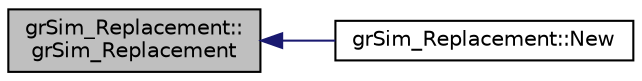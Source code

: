 digraph "grSim_Replacement::grSim_Replacement"
{
 // INTERACTIVE_SVG=YES
  edge [fontname="Helvetica",fontsize="10",labelfontname="Helvetica",labelfontsize="10"];
  node [fontname="Helvetica",fontsize="10",shape=record];
  rankdir="LR";
  Node1 [label="grSim_Replacement::\lgrSim_Replacement",height=0.2,width=0.4,color="black", fillcolor="grey75", style="filled", fontcolor="black"];
  Node1 -> Node2 [dir="back",color="midnightblue",fontsize="10",style="solid",fontname="Helvetica"];
  Node2 [label="grSim_Replacement::New",height=0.2,width=0.4,color="black", fillcolor="white", style="filled",URL="$d0/de6/classgr_sim___replacement.html#a9335844719a708a7a1e96a40c1c64bd4"];
}
